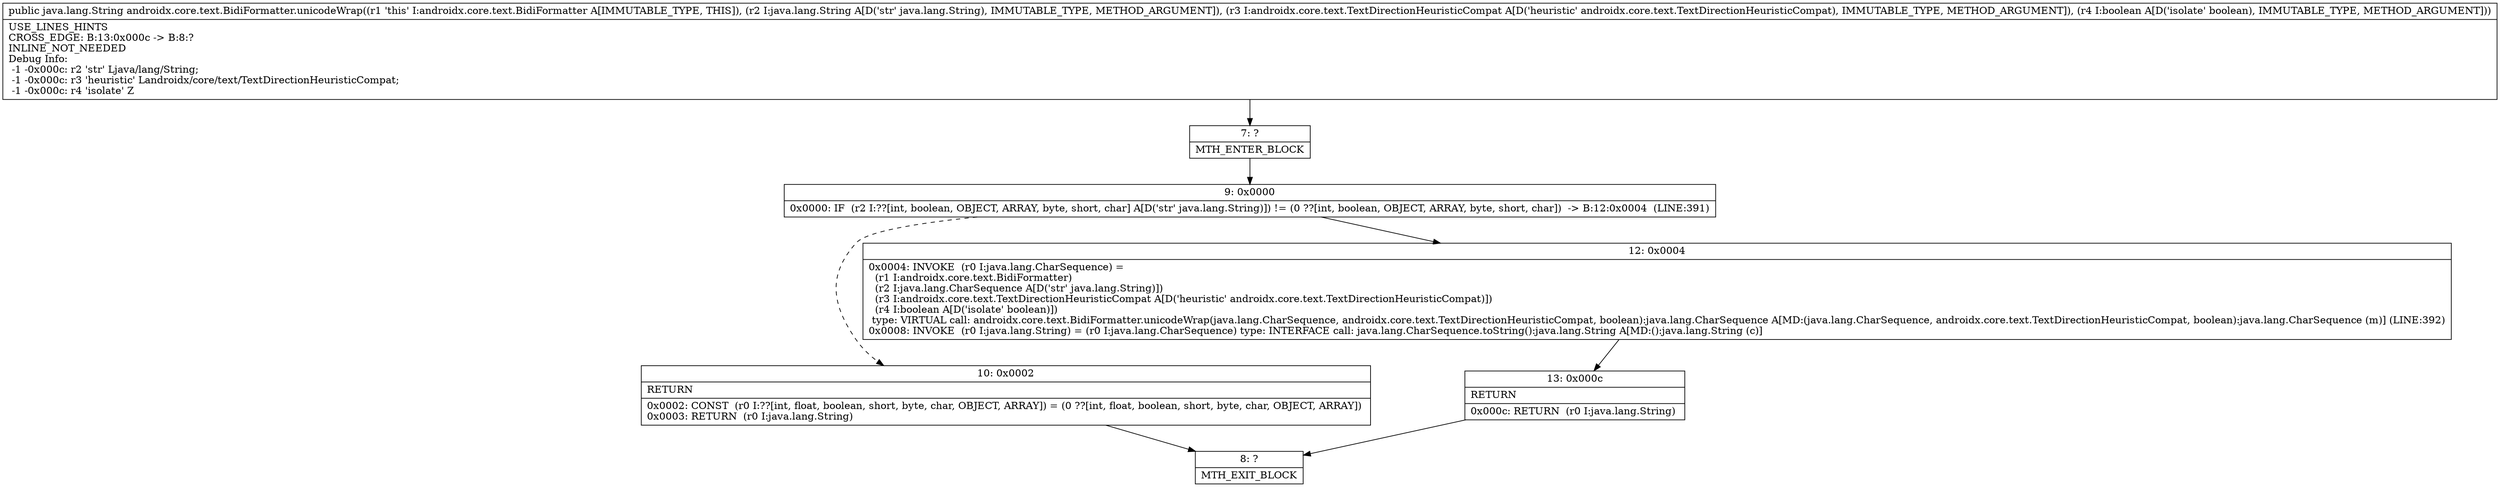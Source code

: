 digraph "CFG forandroidx.core.text.BidiFormatter.unicodeWrap(Ljava\/lang\/String;Landroidx\/core\/text\/TextDirectionHeuristicCompat;Z)Ljava\/lang\/String;" {
Node_7 [shape=record,label="{7\:\ ?|MTH_ENTER_BLOCK\l}"];
Node_9 [shape=record,label="{9\:\ 0x0000|0x0000: IF  (r2 I:??[int, boolean, OBJECT, ARRAY, byte, short, char] A[D('str' java.lang.String)]) != (0 ??[int, boolean, OBJECT, ARRAY, byte, short, char])  \-\> B:12:0x0004  (LINE:391)\l}"];
Node_10 [shape=record,label="{10\:\ 0x0002|RETURN\l|0x0002: CONST  (r0 I:??[int, float, boolean, short, byte, char, OBJECT, ARRAY]) = (0 ??[int, float, boolean, short, byte, char, OBJECT, ARRAY]) \l0x0003: RETURN  (r0 I:java.lang.String) \l}"];
Node_8 [shape=record,label="{8\:\ ?|MTH_EXIT_BLOCK\l}"];
Node_12 [shape=record,label="{12\:\ 0x0004|0x0004: INVOKE  (r0 I:java.lang.CharSequence) = \l  (r1 I:androidx.core.text.BidiFormatter)\l  (r2 I:java.lang.CharSequence A[D('str' java.lang.String)])\l  (r3 I:androidx.core.text.TextDirectionHeuristicCompat A[D('heuristic' androidx.core.text.TextDirectionHeuristicCompat)])\l  (r4 I:boolean A[D('isolate' boolean)])\l type: VIRTUAL call: androidx.core.text.BidiFormatter.unicodeWrap(java.lang.CharSequence, androidx.core.text.TextDirectionHeuristicCompat, boolean):java.lang.CharSequence A[MD:(java.lang.CharSequence, androidx.core.text.TextDirectionHeuristicCompat, boolean):java.lang.CharSequence (m)] (LINE:392)\l0x0008: INVOKE  (r0 I:java.lang.String) = (r0 I:java.lang.CharSequence) type: INTERFACE call: java.lang.CharSequence.toString():java.lang.String A[MD:():java.lang.String (c)]\l}"];
Node_13 [shape=record,label="{13\:\ 0x000c|RETURN\l|0x000c: RETURN  (r0 I:java.lang.String) \l}"];
MethodNode[shape=record,label="{public java.lang.String androidx.core.text.BidiFormatter.unicodeWrap((r1 'this' I:androidx.core.text.BidiFormatter A[IMMUTABLE_TYPE, THIS]), (r2 I:java.lang.String A[D('str' java.lang.String), IMMUTABLE_TYPE, METHOD_ARGUMENT]), (r3 I:androidx.core.text.TextDirectionHeuristicCompat A[D('heuristic' androidx.core.text.TextDirectionHeuristicCompat), IMMUTABLE_TYPE, METHOD_ARGUMENT]), (r4 I:boolean A[D('isolate' boolean), IMMUTABLE_TYPE, METHOD_ARGUMENT]))  | USE_LINES_HINTS\lCROSS_EDGE: B:13:0x000c \-\> B:8:?\lINLINE_NOT_NEEDED\lDebug Info:\l  \-1 \-0x000c: r2 'str' Ljava\/lang\/String;\l  \-1 \-0x000c: r3 'heuristic' Landroidx\/core\/text\/TextDirectionHeuristicCompat;\l  \-1 \-0x000c: r4 'isolate' Z\l}"];
MethodNode -> Node_7;Node_7 -> Node_9;
Node_9 -> Node_10[style=dashed];
Node_9 -> Node_12;
Node_10 -> Node_8;
Node_12 -> Node_13;
Node_13 -> Node_8;
}

